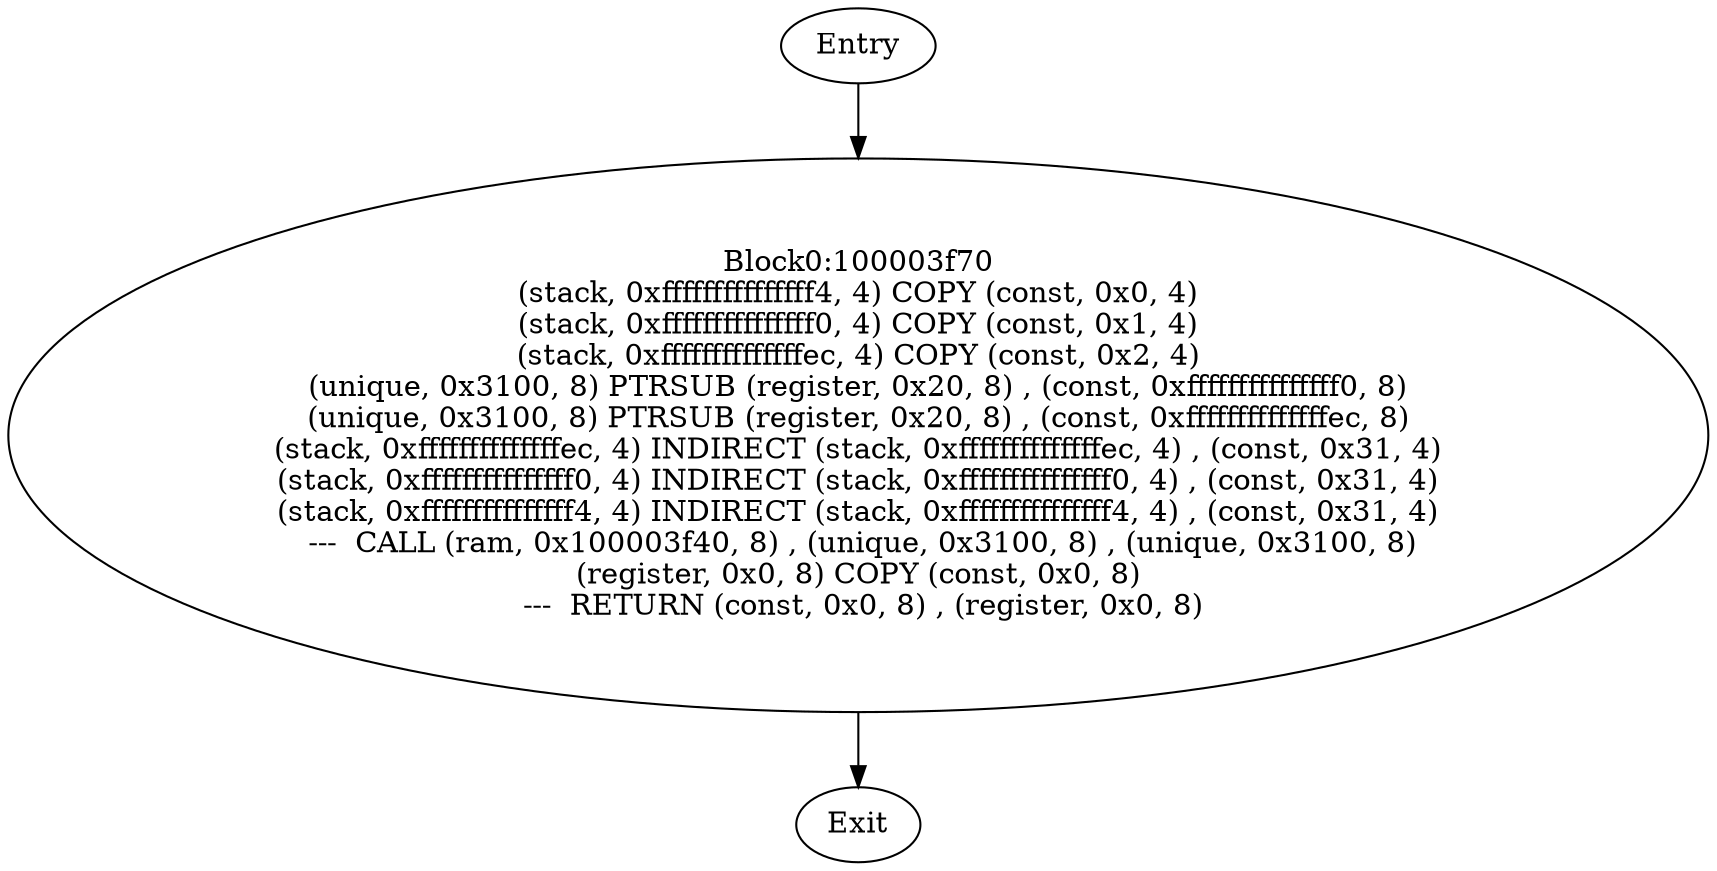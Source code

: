 digraph entry {
    "entry"[label="Entry"]
    "exit"[label="Exit"]
    "100003f70"[label="Block0:100003f70
(stack, 0xfffffffffffffff4, 4) COPY (const, 0x0, 4)\n(stack, 0xfffffffffffffff0, 4) COPY (const, 0x1, 4)\n(stack, 0xffffffffffffffec, 4) COPY (const, 0x2, 4)\n(unique, 0x3100, 8) PTRSUB (register, 0x20, 8) , (const, 0xfffffffffffffff0, 8)\n(unique, 0x3100, 8) PTRSUB (register, 0x20, 8) , (const, 0xffffffffffffffec, 8)\n(stack, 0xffffffffffffffec, 4) INDIRECT (stack, 0xffffffffffffffec, 4) , (const, 0x31, 4)\n(stack, 0xfffffffffffffff0, 4) INDIRECT (stack, 0xfffffffffffffff0, 4) , (const, 0x31, 4)\n(stack, 0xfffffffffffffff4, 4) INDIRECT (stack, 0xfffffffffffffff4, 4) , (const, 0x31, 4)\n ---  CALL (ram, 0x100003f40, 8) , (unique, 0x3100, 8) , (unique, 0x3100, 8)\n(register, 0x0, 8) COPY (const, 0x0, 8)\n ---  RETURN (const, 0x0, 8) , (register, 0x0, 8)\n"]
    "entry" -> "100003f70"
    "100003f70" -> "exit"
}
